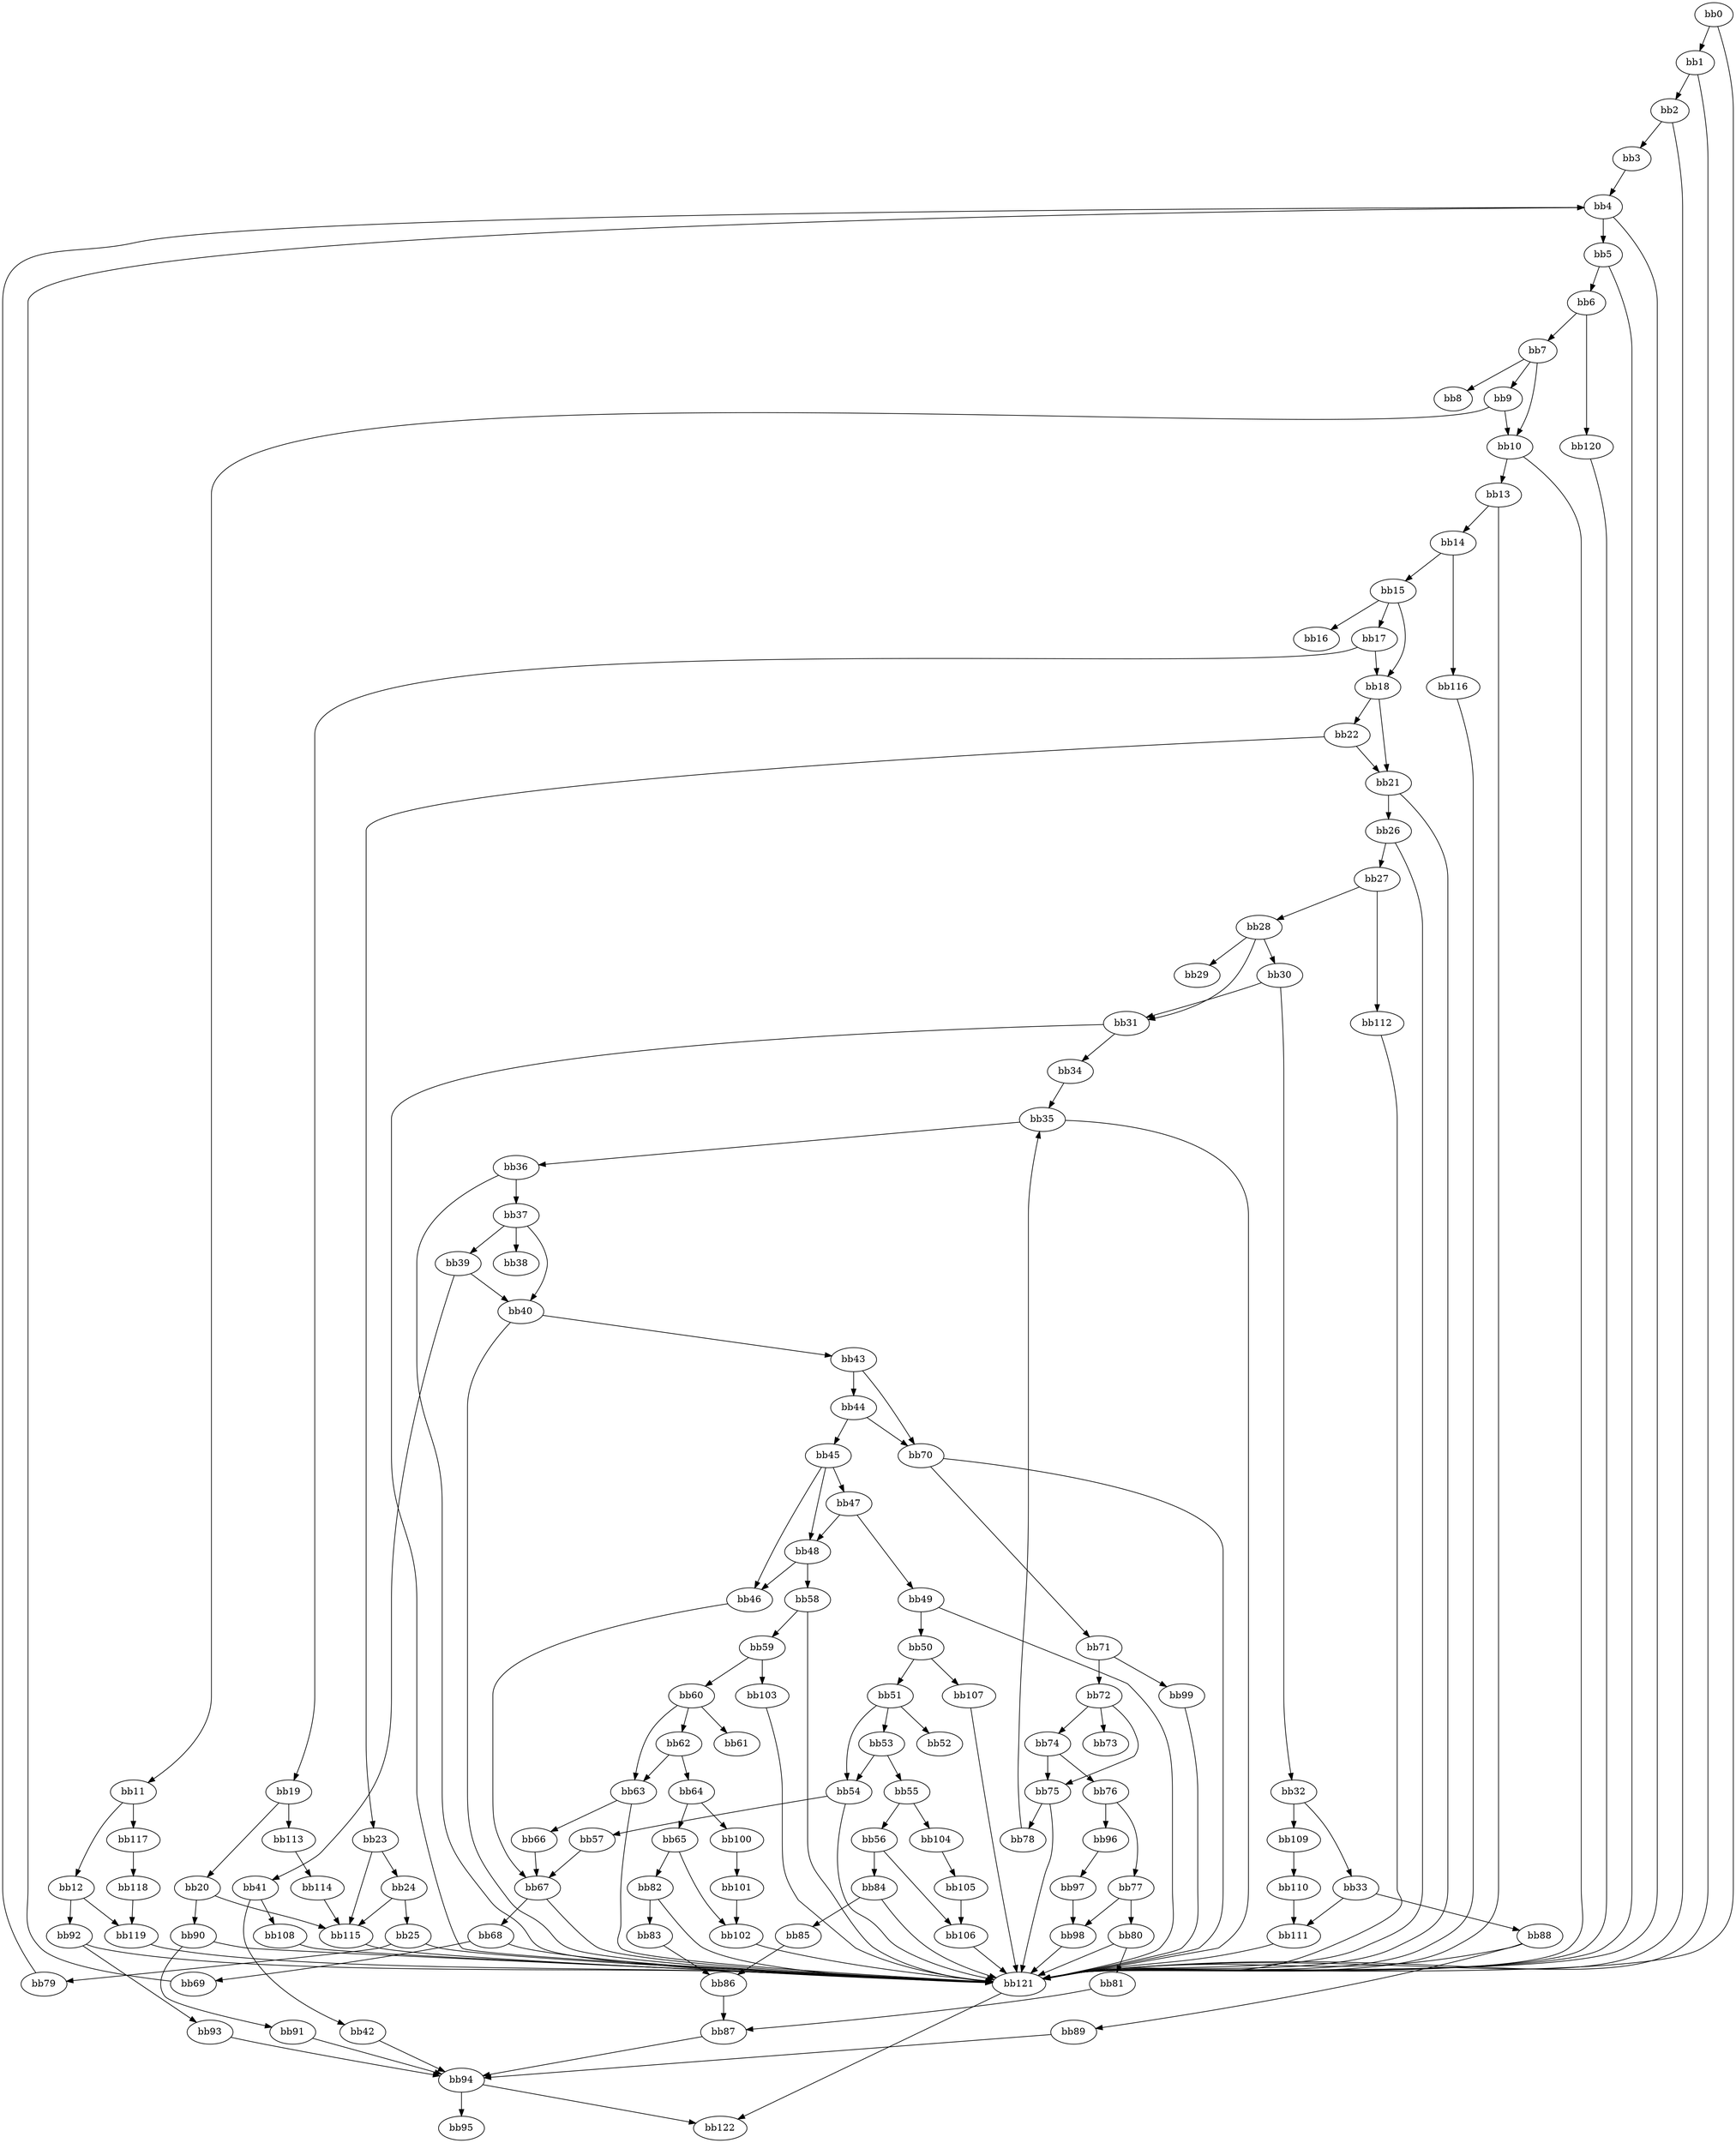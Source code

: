 digraph {
    0 [ label = "bb0\l" ]
    1 [ label = "bb1\l" ]
    2 [ label = "bb2\l" ]
    3 [ label = "bb3\l" ]
    4 [ label = "bb4\l" ]
    5 [ label = "bb5\l" ]
    6 [ label = "bb6\l" ]
    7 [ label = "bb7\l" ]
    8 [ label = "bb8\l" ]
    9 [ label = "bb9\l" ]
    10 [ label = "bb10\l" ]
    11 [ label = "bb11\l" ]
    12 [ label = "bb12\l" ]
    13 [ label = "bb13\l" ]
    14 [ label = "bb14\l" ]
    15 [ label = "bb15\l" ]
    16 [ label = "bb16\l" ]
    17 [ label = "bb17\l" ]
    18 [ label = "bb18\l" ]
    19 [ label = "bb19\l" ]
    20 [ label = "bb20\l" ]
    21 [ label = "bb21\l" ]
    22 [ label = "bb22\l" ]
    23 [ label = "bb23\l" ]
    24 [ label = "bb24\l" ]
    25 [ label = "bb25\l" ]
    26 [ label = "bb26\l" ]
    27 [ label = "bb27\l" ]
    28 [ label = "bb28\l" ]
    29 [ label = "bb29\l" ]
    30 [ label = "bb30\l" ]
    31 [ label = "bb31\l" ]
    32 [ label = "bb32\l" ]
    33 [ label = "bb33\l" ]
    34 [ label = "bb34\l" ]
    35 [ label = "bb35\l" ]
    36 [ label = "bb36\l" ]
    37 [ label = "bb37\l" ]
    38 [ label = "bb38\l" ]
    39 [ label = "bb39\l" ]
    40 [ label = "bb40\l" ]
    41 [ label = "bb41\l" ]
    42 [ label = "bb42\l" ]
    43 [ label = "bb43\l" ]
    44 [ label = "bb44\l" ]
    45 [ label = "bb45\l" ]
    46 [ label = "bb46\l" ]
    47 [ label = "bb47\l" ]
    48 [ label = "bb48\l" ]
    49 [ label = "bb49\l" ]
    50 [ label = "bb50\l" ]
    51 [ label = "bb51\l" ]
    52 [ label = "bb52\l" ]
    53 [ label = "bb53\l" ]
    54 [ label = "bb54\l" ]
    55 [ label = "bb55\l" ]
    56 [ label = "bb56\l" ]
    57 [ label = "bb57\l" ]
    58 [ label = "bb58\l" ]
    59 [ label = "bb59\l" ]
    60 [ label = "bb60\l" ]
    61 [ label = "bb61\l" ]
    62 [ label = "bb62\l" ]
    63 [ label = "bb63\l" ]
    64 [ label = "bb64\l" ]
    65 [ label = "bb65\l" ]
    66 [ label = "bb66\l" ]
    67 [ label = "bb67\l" ]
    68 [ label = "bb68\l" ]
    69 [ label = "bb69\l" ]
    70 [ label = "bb70\l" ]
    71 [ label = "bb71\l" ]
    72 [ label = "bb72\l" ]
    73 [ label = "bb73\l" ]
    74 [ label = "bb74\l" ]
    75 [ label = "bb75\l" ]
    76 [ label = "bb76\l" ]
    77 [ label = "bb77\l" ]
    78 [ label = "bb78\l" ]
    79 [ label = "bb79\l" ]
    80 [ label = "bb80\l" ]
    81 [ label = "bb81\l" ]
    82 [ label = "bb82\l" ]
    83 [ label = "bb83\l" ]
    84 [ label = "bb84\l" ]
    85 [ label = "bb85\l" ]
    86 [ label = "bb86\l" ]
    87 [ label = "bb87\l" ]
    88 [ label = "bb88\l" ]
    89 [ label = "bb89\l" ]
    90 [ label = "bb90\l" ]
    91 [ label = "bb91\l" ]
    92 [ label = "bb92\l" ]
    93 [ label = "bb93\l" ]
    94 [ label = "bb94\l" ]
    95 [ label = "bb95\l" ]
    96 [ label = "bb96\l" ]
    97 [ label = "bb97\l" ]
    98 [ label = "bb98\l" ]
    99 [ label = "bb99\l" ]
    100 [ label = "bb100\l" ]
    101 [ label = "bb101\l" ]
    102 [ label = "bb102\l" ]
    103 [ label = "bb103\l" ]
    104 [ label = "bb104\l" ]
    105 [ label = "bb105\l" ]
    106 [ label = "bb106\l" ]
    107 [ label = "bb107\l" ]
    108 [ label = "bb108\l" ]
    109 [ label = "bb109\l" ]
    110 [ label = "bb110\l" ]
    111 [ label = "bb111\l" ]
    112 [ label = "bb112\l" ]
    113 [ label = "bb113\l" ]
    114 [ label = "bb114\l" ]
    115 [ label = "bb115\l" ]
    116 [ label = "bb116\l" ]
    117 [ label = "bb117\l" ]
    118 [ label = "bb118\l" ]
    119 [ label = "bb119\l" ]
    120 [ label = "bb120\l" ]
    121 [ label = "bb121\l" ]
    122 [ label = "bb122\l" ]
    0 -> 1 [ ]
    0 -> 121 [ ]
    1 -> 2 [ ]
    1 -> 121 [ ]
    2 -> 3 [ ]
    2 -> 121 [ ]
    3 -> 4 [ ]
    4 -> 5 [ ]
    4 -> 121 [ ]
    5 -> 6 [ ]
    5 -> 121 [ ]
    6 -> 7 [ ]
    6 -> 120 [ ]
    7 -> 8 [ ]
    7 -> 9 [ ]
    7 -> 10 [ ]
    9 -> 10 [ ]
    9 -> 11 [ ]
    10 -> 13 [ ]
    10 -> 121 [ ]
    11 -> 12 [ ]
    11 -> 117 [ ]
    12 -> 92 [ ]
    12 -> 119 [ ]
    13 -> 14 [ ]
    13 -> 121 [ ]
    14 -> 15 [ ]
    14 -> 116 [ ]
    15 -> 16 [ ]
    15 -> 17 [ ]
    15 -> 18 [ ]
    17 -> 18 [ ]
    17 -> 19 [ ]
    18 -> 21 [ ]
    18 -> 22 [ ]
    19 -> 20 [ ]
    19 -> 113 [ ]
    20 -> 90 [ ]
    20 -> 115 [ ]
    21 -> 26 [ ]
    21 -> 121 [ ]
    22 -> 21 [ ]
    22 -> 23 [ ]
    23 -> 24 [ ]
    23 -> 115 [ ]
    24 -> 25 [ ]
    24 -> 115 [ ]
    25 -> 79 [ ]
    25 -> 121 [ ]
    26 -> 27 [ ]
    26 -> 121 [ ]
    27 -> 28 [ ]
    27 -> 112 [ ]
    28 -> 29 [ ]
    28 -> 30 [ ]
    28 -> 31 [ ]
    30 -> 31 [ ]
    30 -> 32 [ ]
    31 -> 34 [ ]
    31 -> 121 [ ]
    32 -> 33 [ ]
    32 -> 109 [ ]
    33 -> 88 [ ]
    33 -> 111 [ ]
    34 -> 35 [ ]
    35 -> 36 [ ]
    35 -> 121 [ ]
    36 -> 37 [ ]
    36 -> 121 [ ]
    37 -> 38 [ ]
    37 -> 39 [ ]
    37 -> 40 [ ]
    39 -> 40 [ ]
    39 -> 41 [ ]
    40 -> 43 [ ]
    40 -> 121 [ ]
    41 -> 42 [ ]
    41 -> 108 [ ]
    42 -> 94 [ ]
    43 -> 44 [ ]
    43 -> 70 [ ]
    44 -> 45 [ ]
    44 -> 70 [ ]
    45 -> 46 [ ]
    45 -> 47 [ ]
    45 -> 48 [ ]
    46 -> 67 [ ]
    47 -> 48 [ ]
    47 -> 49 [ ]
    48 -> 46 [ ]
    48 -> 58 [ ]
    49 -> 50 [ ]
    49 -> 121 [ ]
    50 -> 51 [ ]
    50 -> 107 [ ]
    51 -> 52 [ ]
    51 -> 53 [ ]
    51 -> 54 [ ]
    53 -> 54 [ ]
    53 -> 55 [ ]
    54 -> 57 [ ]
    54 -> 121 [ ]
    55 -> 56 [ ]
    55 -> 104 [ ]
    56 -> 84 [ ]
    56 -> 106 [ ]
    57 -> 67 [ ]
    58 -> 59 [ ]
    58 -> 121 [ ]
    59 -> 60 [ ]
    59 -> 103 [ ]
    60 -> 61 [ ]
    60 -> 62 [ ]
    60 -> 63 [ ]
    62 -> 63 [ ]
    62 -> 64 [ ]
    63 -> 66 [ ]
    63 -> 121 [ ]
    64 -> 65 [ ]
    64 -> 100 [ ]
    65 -> 82 [ ]
    65 -> 102 [ ]
    66 -> 67 [ ]
    67 -> 68 [ ]
    67 -> 121 [ ]
    68 -> 69 [ ]
    68 -> 121 [ ]
    69 -> 4 [ ]
    70 -> 71 [ ]
    70 -> 121 [ ]
    71 -> 72 [ ]
    71 -> 99 [ ]
    72 -> 73 [ ]
    72 -> 74 [ ]
    72 -> 75 [ ]
    74 -> 75 [ ]
    74 -> 76 [ ]
    75 -> 78 [ ]
    75 -> 121 [ ]
    76 -> 77 [ ]
    76 -> 96 [ ]
    77 -> 80 [ ]
    77 -> 98 [ ]
    78 -> 35 [ ]
    79 -> 4 [ ]
    80 -> 81 [ ]
    80 -> 121 [ ]
    81 -> 87 [ ]
    82 -> 83 [ ]
    82 -> 121 [ ]
    83 -> 86 [ ]
    84 -> 85 [ ]
    84 -> 121 [ ]
    85 -> 86 [ ]
    86 -> 87 [ ]
    87 -> 94 [ ]
    88 -> 89 [ ]
    88 -> 121 [ ]
    89 -> 94 [ ]
    90 -> 91 [ ]
    90 -> 121 [ ]
    91 -> 94 [ ]
    92 -> 93 [ ]
    92 -> 121 [ ]
    93 -> 94 [ ]
    94 -> 95 [ ]
    94 -> 122 [ ]
    96 -> 97 [ ]
    97 -> 98 [ ]
    98 -> 121 [ ]
    99 -> 121 [ ]
    100 -> 101 [ ]
    101 -> 102 [ ]
    102 -> 121 [ ]
    103 -> 121 [ ]
    104 -> 105 [ ]
    105 -> 106 [ ]
    106 -> 121 [ ]
    107 -> 121 [ ]
    108 -> 121 [ ]
    109 -> 110 [ ]
    110 -> 111 [ ]
    111 -> 121 [ ]
    112 -> 121 [ ]
    113 -> 114 [ ]
    114 -> 115 [ ]
    115 -> 121 [ ]
    116 -> 121 [ ]
    117 -> 118 [ ]
    118 -> 119 [ ]
    119 -> 121 [ ]
    120 -> 121 [ ]
    121 -> 122 [ ]
}

